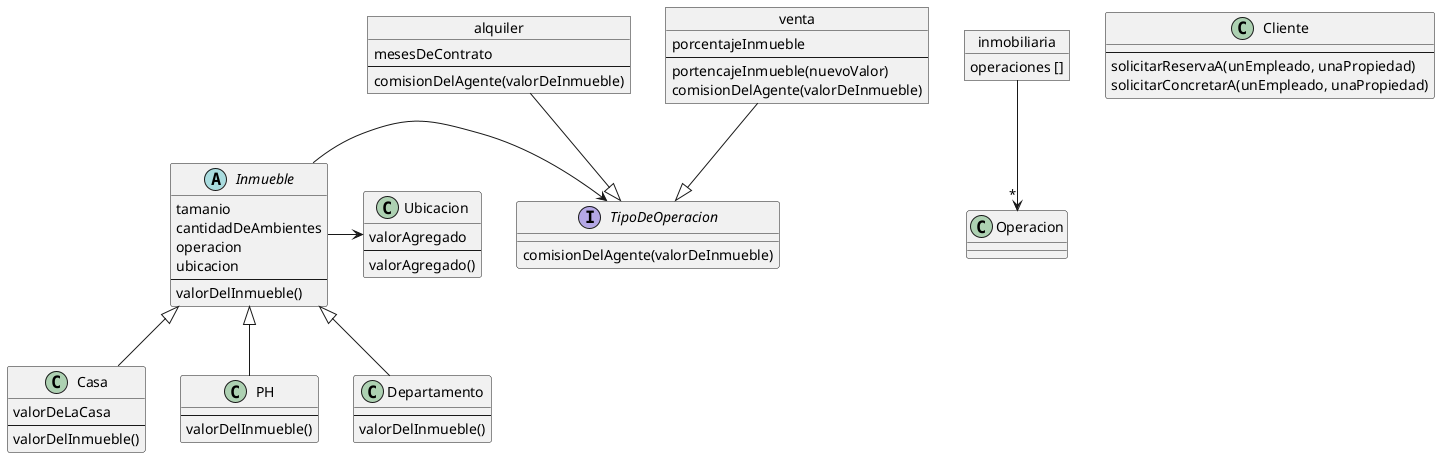 @startuml forSale 

    object inmobiliaria {
        operaciones []
    }

    object alquiler {
        mesesDeContrato
        --
        comisionDelAgente(valorDeInmueble)
    }

    object venta {
        porcentajeInmueble
        --
        portencajeInmueble(nuevoValor)
        comisionDelAgente(valorDeInmueble)
    }

    interface TipoDeOperacion {
        comisionDelAgente(valorDeInmueble)
    }

    abstract class Inmueble {
        tamanio
        cantidadDeAmbientes
        operacion
        ubicacion
        --
        valorDelInmueble()
    }

    class Casa extends Inmueble {
        valorDeLaCasa
        --
        valorDelInmueble()
    }

    class PH extends Inmueble {
        --
        valorDelInmueble()
    }

    class Departamento extends Inmueble {
        --
        valorDelInmueble()
    }

    class Ubicacion {
        valorAgregado
        --
        valorAgregado()
    }

    class Cliente {
        --
        solicitarReservaA(unEmpleado, unaPropiedad)
        solicitarConcretarA(unEmpleado, unaPropiedad)
    }

    alquiler --|> TipoDeOperacion
    venta --|> TipoDeOperacion

    inmobiliaria --> "*" Operacion

    Inmueble -> TipoDeOperacion
    Inmueble -> Ubicacion




@enduml